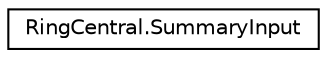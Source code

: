 digraph "Graphical Class Hierarchy"
{
 // LATEX_PDF_SIZE
  edge [fontname="Helvetica",fontsize="10",labelfontname="Helvetica",labelfontsize="10"];
  node [fontname="Helvetica",fontsize="10",shape=record];
  rankdir="LR";
  Node0 [label="RingCentral.SummaryInput",height=0.2,width=0.4,color="black", fillcolor="white", style="filled",URL="$classRingCentral_1_1SummaryInput.html",tooltip=" "];
}
